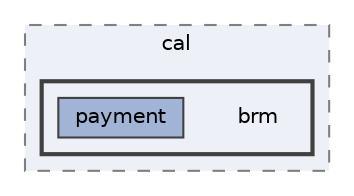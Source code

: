 digraph "repository/brm-payment/src/test/java/com/sterlite/cal/brm"
{
 // LATEX_PDF_SIZE
  bgcolor="transparent";
  edge [fontname=Helvetica,fontsize=10,labelfontname=Helvetica,labelfontsize=10];
  node [fontname=Helvetica,fontsize=10,shape=box,height=0.2,width=0.4];
  compound=true
  subgraph clusterdir_d380fd8ff630220700ecefebbf659d3d {
    graph [ bgcolor="#edf0f7", pencolor="grey50", label="cal", fontname=Helvetica,fontsize=10 style="filled,dashed", URL="dir_d380fd8ff630220700ecefebbf659d3d.html",tooltip=""]
  subgraph clusterdir_63b53953711be8df3255f8e44d6f68ef {
    graph [ bgcolor="#edf0f7", pencolor="grey25", label="", fontname=Helvetica,fontsize=10 style="filled,bold", URL="dir_63b53953711be8df3255f8e44d6f68ef.html",tooltip=""]
    dir_63b53953711be8df3255f8e44d6f68ef [shape=plaintext, label="brm"];
  dir_35f5f55eb84c99423481a54b4ae061c1 [label="payment", fillcolor="#a2b4d6", color="grey25", style="filled", URL="dir_35f5f55eb84c99423481a54b4ae061c1.html",tooltip=""];
  }
  }
}
